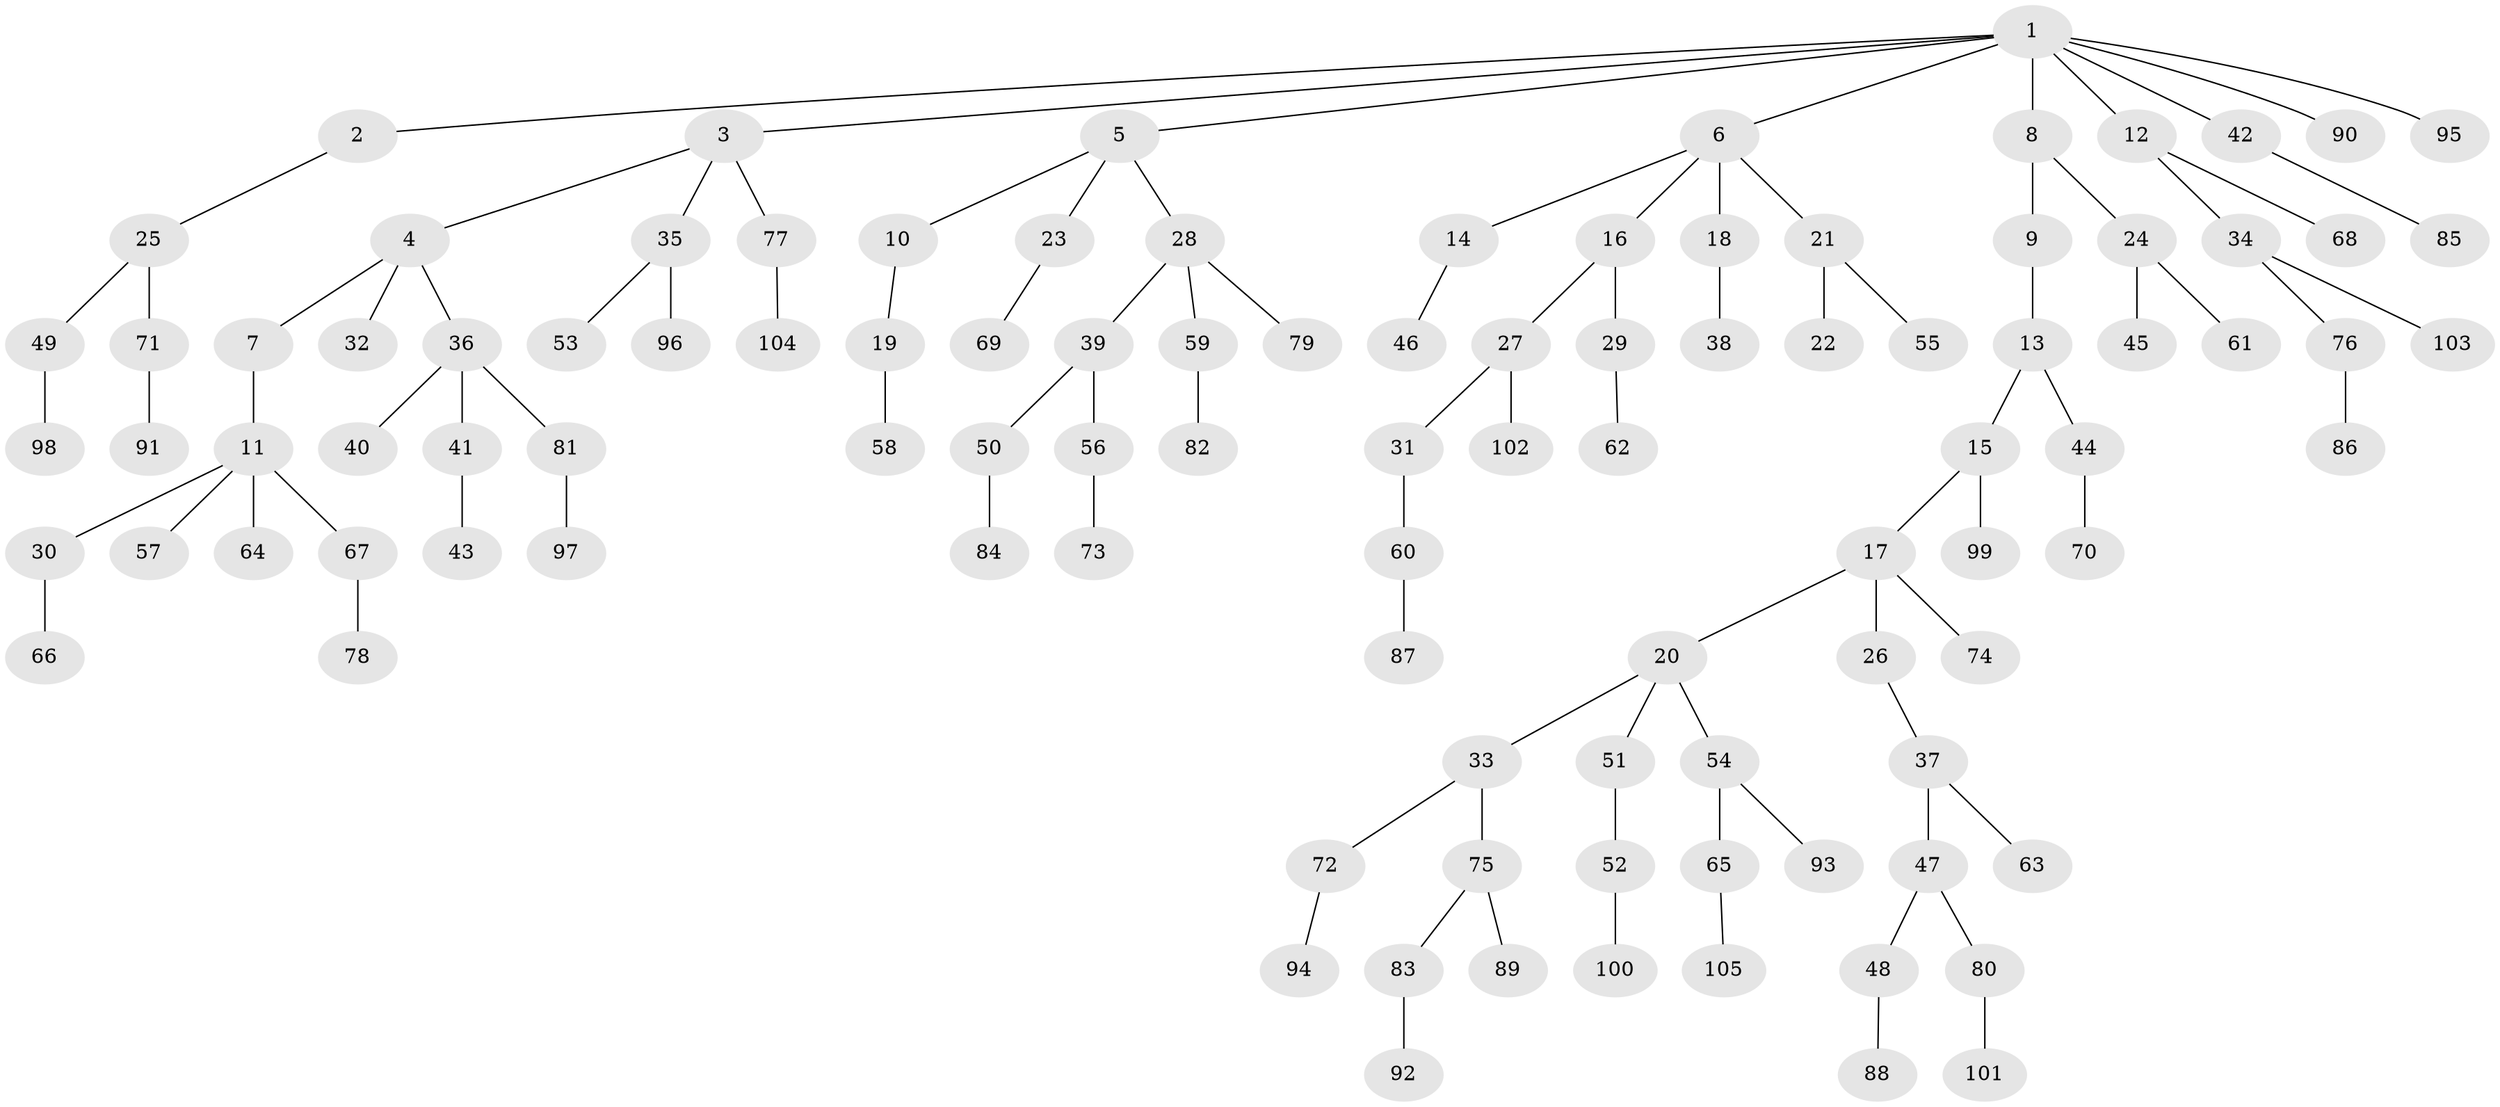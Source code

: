 // Generated by graph-tools (version 1.1) at 2025/15/03/09/25 04:15:42]
// undirected, 105 vertices, 104 edges
graph export_dot {
graph [start="1"]
  node [color=gray90,style=filled];
  1;
  2;
  3;
  4;
  5;
  6;
  7;
  8;
  9;
  10;
  11;
  12;
  13;
  14;
  15;
  16;
  17;
  18;
  19;
  20;
  21;
  22;
  23;
  24;
  25;
  26;
  27;
  28;
  29;
  30;
  31;
  32;
  33;
  34;
  35;
  36;
  37;
  38;
  39;
  40;
  41;
  42;
  43;
  44;
  45;
  46;
  47;
  48;
  49;
  50;
  51;
  52;
  53;
  54;
  55;
  56;
  57;
  58;
  59;
  60;
  61;
  62;
  63;
  64;
  65;
  66;
  67;
  68;
  69;
  70;
  71;
  72;
  73;
  74;
  75;
  76;
  77;
  78;
  79;
  80;
  81;
  82;
  83;
  84;
  85;
  86;
  87;
  88;
  89;
  90;
  91;
  92;
  93;
  94;
  95;
  96;
  97;
  98;
  99;
  100;
  101;
  102;
  103;
  104;
  105;
  1 -- 2;
  1 -- 3;
  1 -- 5;
  1 -- 6;
  1 -- 8;
  1 -- 12;
  1 -- 42;
  1 -- 90;
  1 -- 95;
  2 -- 25;
  3 -- 4;
  3 -- 35;
  3 -- 77;
  4 -- 7;
  4 -- 32;
  4 -- 36;
  5 -- 10;
  5 -- 23;
  5 -- 28;
  6 -- 14;
  6 -- 16;
  6 -- 18;
  6 -- 21;
  7 -- 11;
  8 -- 9;
  8 -- 24;
  9 -- 13;
  10 -- 19;
  11 -- 30;
  11 -- 57;
  11 -- 64;
  11 -- 67;
  12 -- 34;
  12 -- 68;
  13 -- 15;
  13 -- 44;
  14 -- 46;
  15 -- 17;
  15 -- 99;
  16 -- 27;
  16 -- 29;
  17 -- 20;
  17 -- 26;
  17 -- 74;
  18 -- 38;
  19 -- 58;
  20 -- 33;
  20 -- 51;
  20 -- 54;
  21 -- 22;
  21 -- 55;
  23 -- 69;
  24 -- 45;
  24 -- 61;
  25 -- 49;
  25 -- 71;
  26 -- 37;
  27 -- 31;
  27 -- 102;
  28 -- 39;
  28 -- 59;
  28 -- 79;
  29 -- 62;
  30 -- 66;
  31 -- 60;
  33 -- 72;
  33 -- 75;
  34 -- 76;
  34 -- 103;
  35 -- 53;
  35 -- 96;
  36 -- 40;
  36 -- 41;
  36 -- 81;
  37 -- 47;
  37 -- 63;
  39 -- 50;
  39 -- 56;
  41 -- 43;
  42 -- 85;
  44 -- 70;
  47 -- 48;
  47 -- 80;
  48 -- 88;
  49 -- 98;
  50 -- 84;
  51 -- 52;
  52 -- 100;
  54 -- 65;
  54 -- 93;
  56 -- 73;
  59 -- 82;
  60 -- 87;
  65 -- 105;
  67 -- 78;
  71 -- 91;
  72 -- 94;
  75 -- 83;
  75 -- 89;
  76 -- 86;
  77 -- 104;
  80 -- 101;
  81 -- 97;
  83 -- 92;
}
